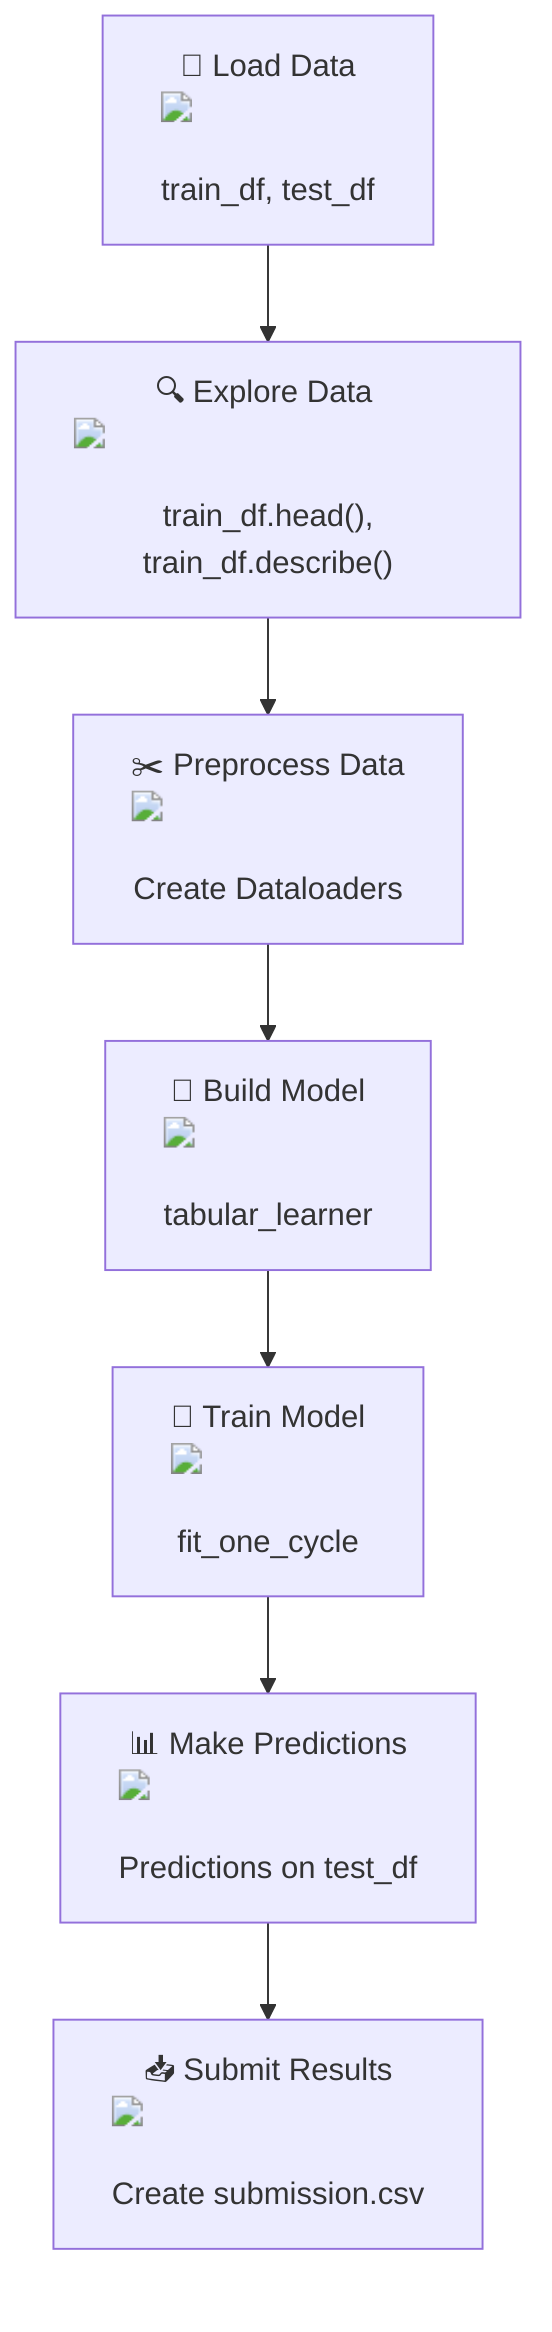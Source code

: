 flowchart TD
    A["📂 Load Data <img src='file.svg'/> <br/> train_df, test_df"] --> B["🔍 Explore Data <img src='table.svg'/> <br/> train_df.head(), train_df.describe()"]
    B --> C["✂️ Preprocess Data <img src='column_split.svg'/> <br/> Create Dataloaders"]
    C --> D["🤖 Build Model <img src='brain.svg'/> <br/> tabular_learner"]
    D --> E["🔧 Train Model <img src='brain.svg'/> <br/> fit_one_cycle"]
    E --> F["📊 Make Predictions <img src='table.svg'/> <br/> Predictions on test_df"]
    F --> G["📥 Submit Results <img src='file.svg'/> <br/> Create submission.csv"]